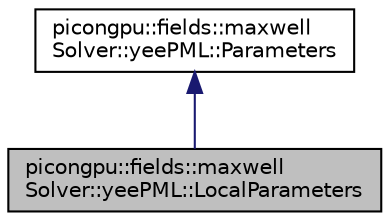 digraph "picongpu::fields::maxwellSolver::yeePML::LocalParameters"
{
 // LATEX_PDF_SIZE
  edge [fontname="Helvetica",fontsize="10",labelfontname="Helvetica",labelfontsize="10"];
  node [fontname="Helvetica",fontsize="10",shape=record];
  Node1 [label="picongpu::fields::maxwell\lSolver::yeePML::LocalParameters",height=0.2,width=0.4,color="black", fillcolor="grey75", style="filled", fontcolor="black",tooltip="Parameters of PML for the local domain."];
  Node2 -> Node1 [dir="back",color="midnightblue",fontsize="10",style="solid",fontname="Helvetica"];
  Node2 [label="picongpu::fields::maxwell\lSolver::yeePML::Parameters",height=0.2,width=0.4,color="black", fillcolor="white", style="filled",URL="$structpicongpu_1_1fields_1_1maxwell_solver_1_1yee_p_m_l_1_1_parameters.html",tooltip="Parameters of PML, except thickness."];
}
